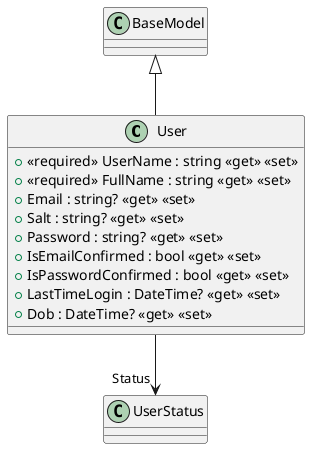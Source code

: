 @startuml
class User {
    + <<required>> UserName : string <<get>> <<set>>
    + <<required>> FullName : string <<get>> <<set>>
    + Email : string? <<get>> <<set>>
    + Salt : string? <<get>> <<set>>
    + Password : string? <<get>> <<set>>
    + IsEmailConfirmed : bool <<get>> <<set>>
    + IsPasswordConfirmed : bool <<get>> <<set>>
    + LastTimeLogin : DateTime? <<get>> <<set>>
    + Dob : DateTime? <<get>> <<set>>
}
BaseModel <|-- User
User --> "Status" UserStatus
@enduml
